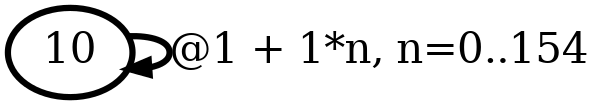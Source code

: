 digraph G {
        node [style=rounded, penwidth=3, fontsize=20, shape=oval];
        "10" -> "10" [label="@1 + 1*n, n=0..154", color=black,arrowsize=1,style=bold,penwidth=3,fontsize=20];
}
